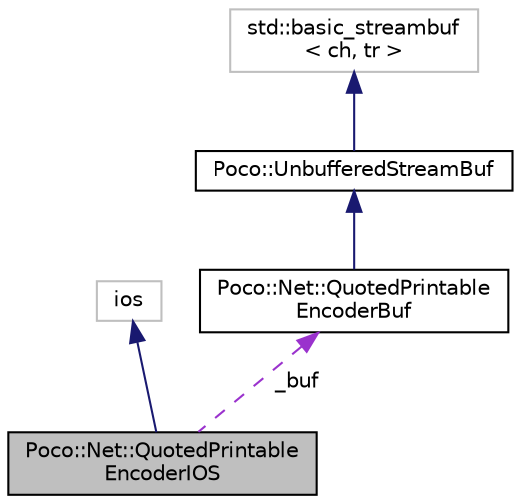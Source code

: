 digraph "Poco::Net::QuotedPrintableEncoderIOS"
{
 // LATEX_PDF_SIZE
  edge [fontname="Helvetica",fontsize="10",labelfontname="Helvetica",labelfontsize="10"];
  node [fontname="Helvetica",fontsize="10",shape=record];
  Node1 [label="Poco::Net::QuotedPrintable\lEncoderIOS",height=0.2,width=0.4,color="black", fillcolor="grey75", style="filled", fontcolor="black",tooltip=" "];
  Node2 -> Node1 [dir="back",color="midnightblue",fontsize="10",style="solid"];
  Node2 [label="ios",height=0.2,width=0.4,color="grey75", fillcolor="white", style="filled",tooltip=" "];
  Node3 -> Node1 [dir="back",color="darkorchid3",fontsize="10",style="dashed",label=" _buf" ];
  Node3 [label="Poco::Net::QuotedPrintable\lEncoderBuf",height=0.2,width=0.4,color="black", fillcolor="white", style="filled",URL="$classPoco_1_1Net_1_1QuotedPrintableEncoderBuf.html",tooltip=" "];
  Node4 -> Node3 [dir="back",color="midnightblue",fontsize="10",style="solid"];
  Node4 [label="Poco::UnbufferedStreamBuf",height=0.2,width=0.4,color="black", fillcolor="white", style="filled",URL="$classPoco_1_1BasicUnbufferedStreamBuf.html",tooltip=" "];
  Node5 -> Node4 [dir="back",color="midnightblue",fontsize="10",style="solid"];
  Node5 [label="std::basic_streambuf\l\< ch, tr \>",height=0.2,width=0.4,color="grey75", fillcolor="white", style="filled",tooltip=" "];
}
